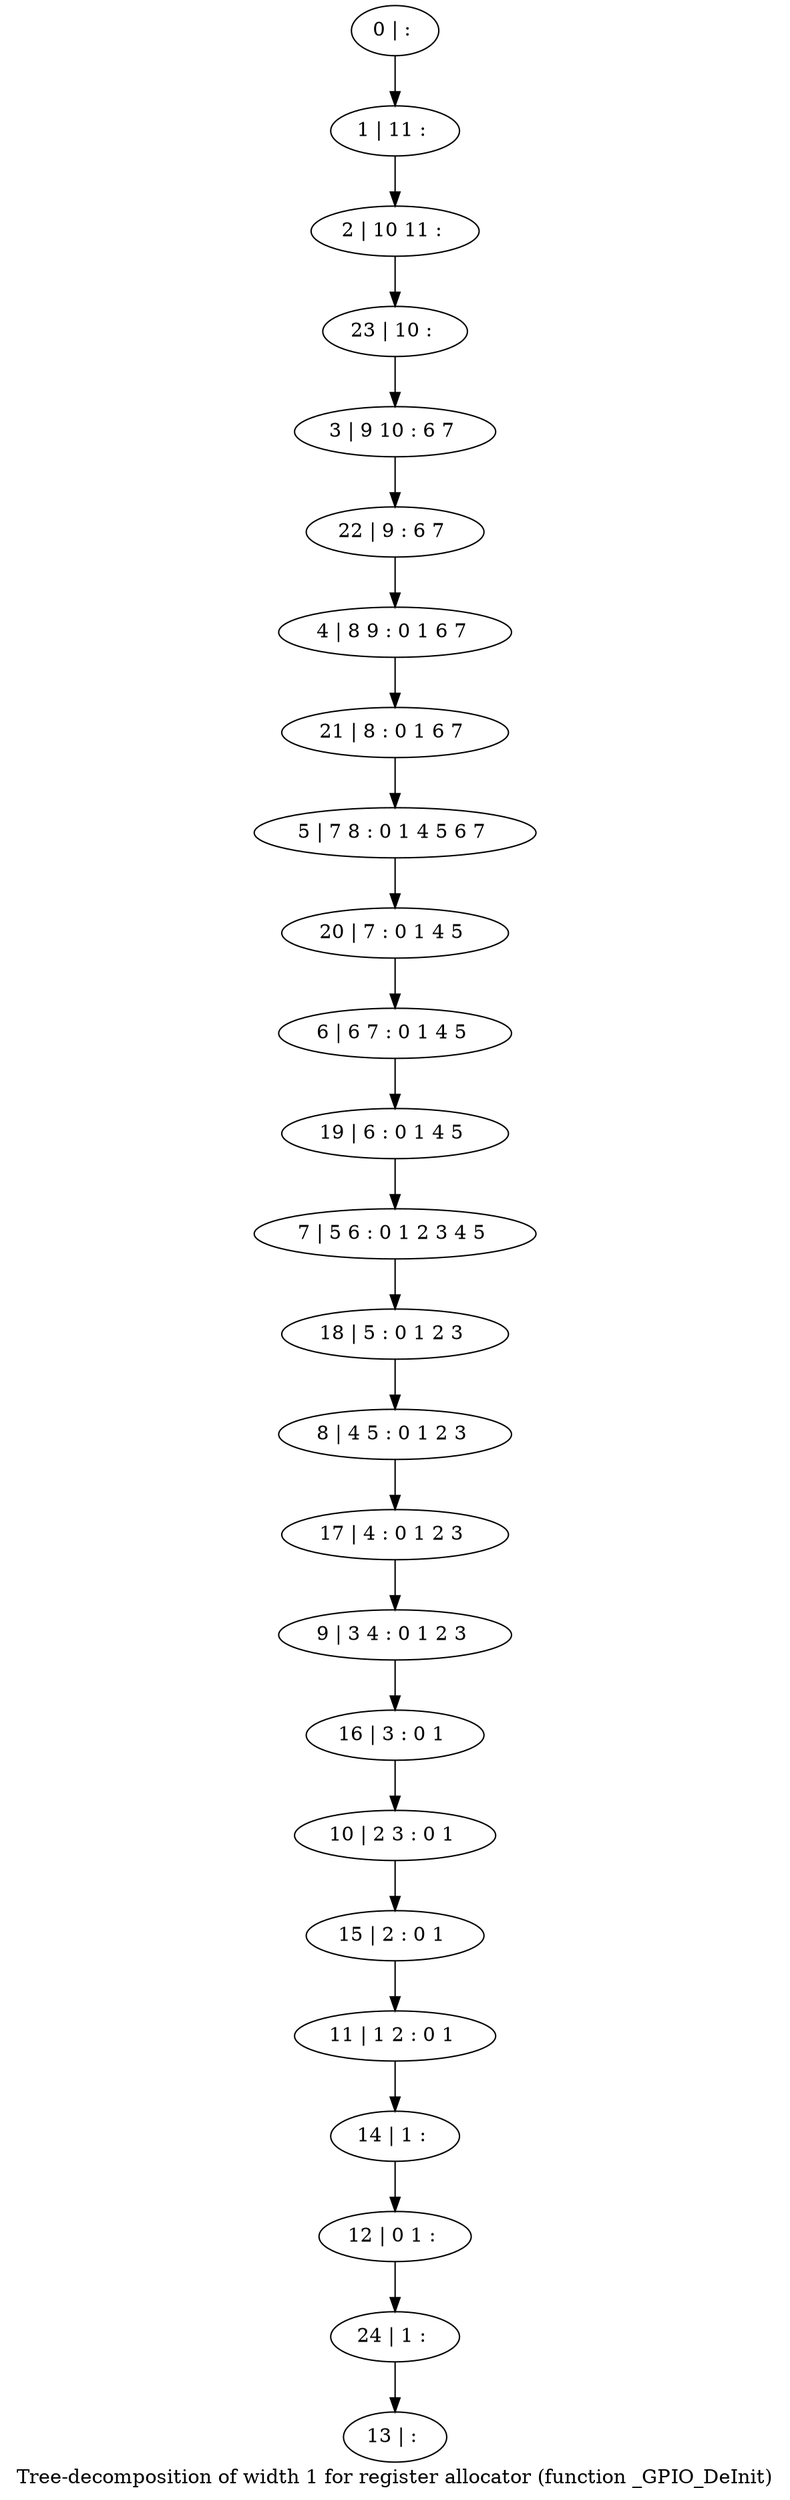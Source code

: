 digraph G {
graph [label="Tree-decomposition of width 1 for register allocator (function _GPIO_DeInit)"]
0[label="0 | : "];
1[label="1 | 11 : "];
2[label="2 | 10 11 : "];
3[label="3 | 9 10 : 6 7 "];
4[label="4 | 8 9 : 0 1 6 7 "];
5[label="5 | 7 8 : 0 1 4 5 6 7 "];
6[label="6 | 6 7 : 0 1 4 5 "];
7[label="7 | 5 6 : 0 1 2 3 4 5 "];
8[label="8 | 4 5 : 0 1 2 3 "];
9[label="9 | 3 4 : 0 1 2 3 "];
10[label="10 | 2 3 : 0 1 "];
11[label="11 | 1 2 : 0 1 "];
12[label="12 | 0 1 : "];
13[label="13 | : "];
14[label="14 | 1 : "];
15[label="15 | 2 : 0 1 "];
16[label="16 | 3 : 0 1 "];
17[label="17 | 4 : 0 1 2 3 "];
18[label="18 | 5 : 0 1 2 3 "];
19[label="19 | 6 : 0 1 4 5 "];
20[label="20 | 7 : 0 1 4 5 "];
21[label="21 | 8 : 0 1 6 7 "];
22[label="22 | 9 : 6 7 "];
23[label="23 | 10 : "];
24[label="24 | 1 : "];
0->1 ;
1->2 ;
14->12 ;
11->14 ;
15->11 ;
10->15 ;
16->10 ;
9->16 ;
17->9 ;
8->17 ;
18->8 ;
7->18 ;
19->7 ;
6->19 ;
20->6 ;
5->20 ;
21->5 ;
4->21 ;
22->4 ;
3->22 ;
23->3 ;
2->23 ;
24->13 ;
12->24 ;
}
